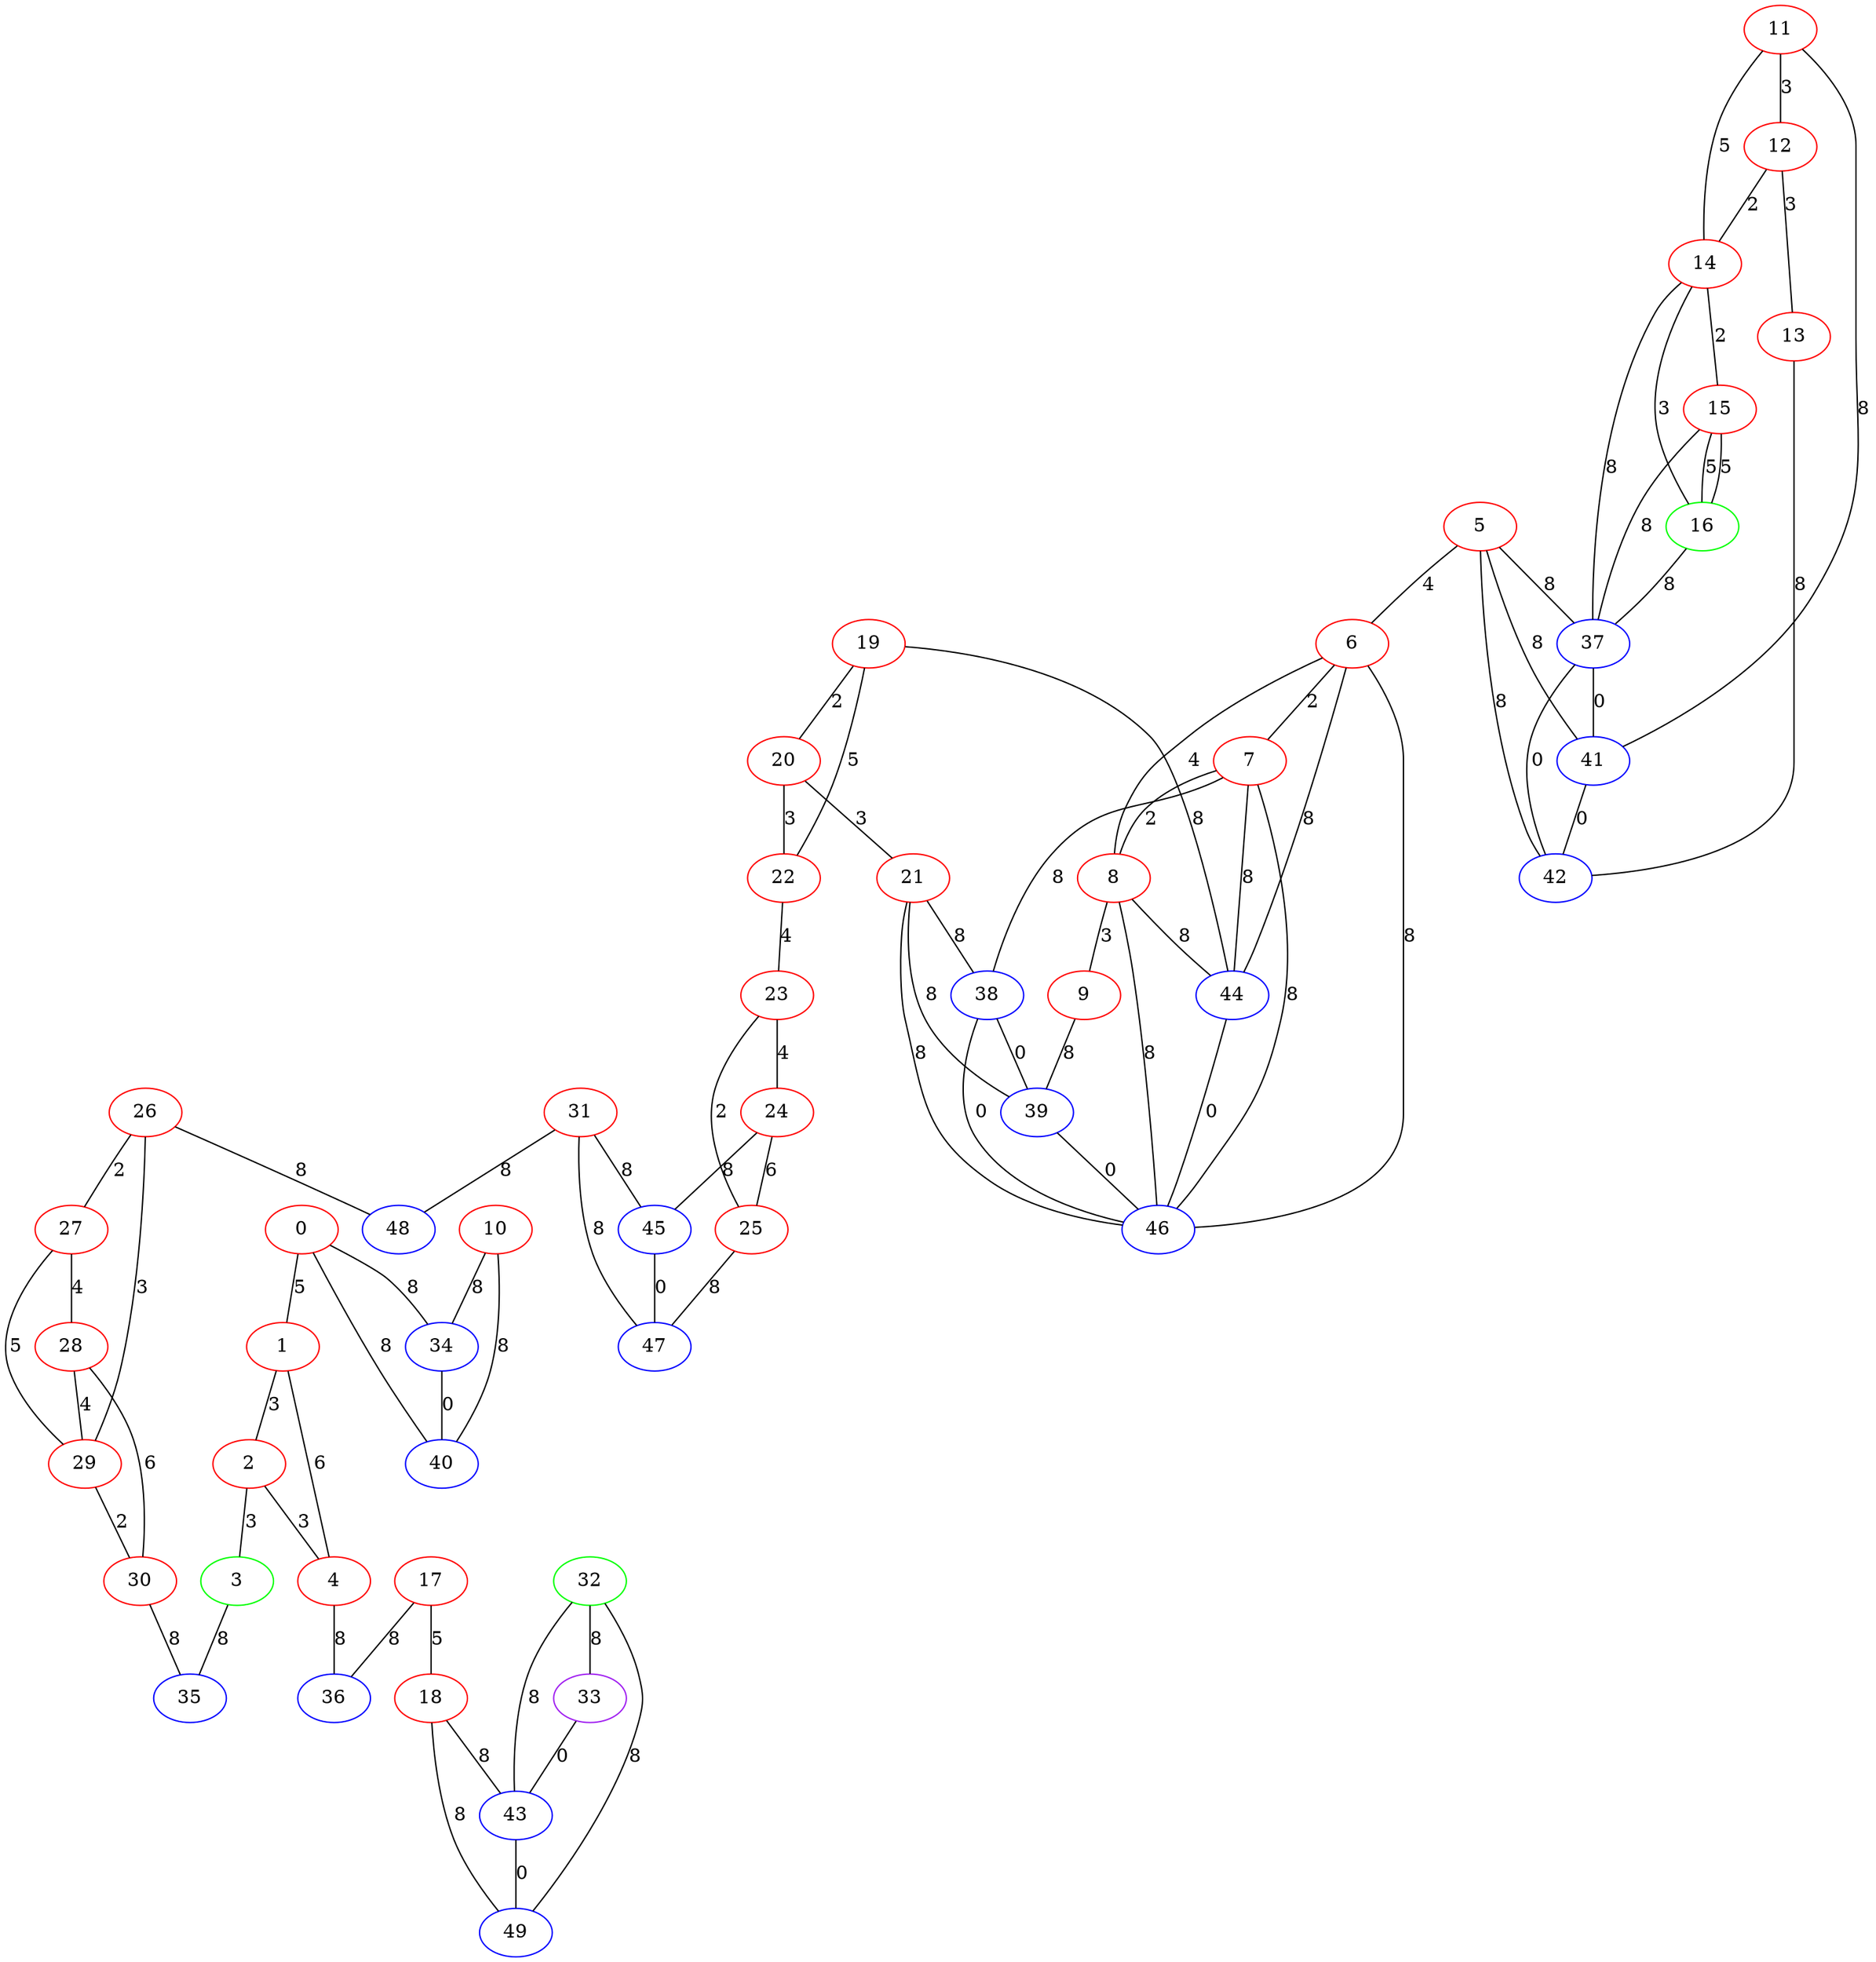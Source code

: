 graph "" {
0 [color=red, weight=1];
1 [color=red, weight=1];
2 [color=red, weight=1];
3 [color=green, weight=2];
4 [color=red, weight=1];
5 [color=red, weight=1];
6 [color=red, weight=1];
7 [color=red, weight=1];
8 [color=red, weight=1];
9 [color=red, weight=1];
10 [color=red, weight=1];
11 [color=red, weight=1];
12 [color=red, weight=1];
13 [color=red, weight=1];
14 [color=red, weight=1];
15 [color=red, weight=1];
16 [color=green, weight=2];
17 [color=red, weight=1];
18 [color=red, weight=1];
19 [color=red, weight=1];
20 [color=red, weight=1];
21 [color=red, weight=1];
22 [color=red, weight=1];
23 [color=red, weight=1];
24 [color=red, weight=1];
25 [color=red, weight=1];
26 [color=red, weight=1];
27 [color=red, weight=1];
28 [color=red, weight=1];
29 [color=red, weight=1];
30 [color=red, weight=1];
31 [color=red, weight=1];
32 [color=green, weight=2];
33 [color=purple, weight=4];
34 [color=blue, weight=3];
35 [color=blue, weight=3];
36 [color=blue, weight=3];
37 [color=blue, weight=3];
38 [color=blue, weight=3];
39 [color=blue, weight=3];
40 [color=blue, weight=3];
41 [color=blue, weight=3];
42 [color=blue, weight=3];
43 [color=blue, weight=3];
44 [color=blue, weight=3];
45 [color=blue, weight=3];
46 [color=blue, weight=3];
47 [color=blue, weight=3];
48 [color=blue, weight=3];
49 [color=blue, weight=3];
0 -- 40  [key=0, label=8];
0 -- 1  [key=0, label=5];
0 -- 34  [key=0, label=8];
1 -- 2  [key=0, label=3];
1 -- 4  [key=0, label=6];
2 -- 3  [key=0, label=3];
2 -- 4  [key=0, label=3];
3 -- 35  [key=0, label=8];
4 -- 36  [key=0, label=8];
5 -- 41  [key=0, label=8];
5 -- 42  [key=0, label=8];
5 -- 37  [key=0, label=8];
5 -- 6  [key=0, label=4];
6 -- 8  [key=0, label=4];
6 -- 44  [key=0, label=8];
6 -- 46  [key=0, label=8];
6 -- 7  [key=0, label=2];
7 -- 8  [key=0, label=2];
7 -- 46  [key=0, label=8];
7 -- 44  [key=0, label=8];
7 -- 38  [key=0, label=8];
8 -- 9  [key=0, label=3];
8 -- 44  [key=0, label=8];
8 -- 46  [key=0, label=8];
9 -- 39  [key=0, label=8];
10 -- 40  [key=0, label=8];
10 -- 34  [key=0, label=8];
11 -- 41  [key=0, label=8];
11 -- 12  [key=0, label=3];
11 -- 14  [key=0, label=5];
12 -- 13  [key=0, label=3];
12 -- 14  [key=0, label=2];
13 -- 42  [key=0, label=8];
14 -- 16  [key=0, label=3];
14 -- 37  [key=0, label=8];
14 -- 15  [key=0, label=2];
15 -- 16  [key=0, label=5];
15 -- 16  [key=1, label=5];
15 -- 37  [key=0, label=8];
16 -- 37  [key=0, label=8];
17 -- 18  [key=0, label=5];
17 -- 36  [key=0, label=8];
18 -- 43  [key=0, label=8];
18 -- 49  [key=0, label=8];
19 -- 44  [key=0, label=8];
19 -- 20  [key=0, label=2];
19 -- 22  [key=0, label=5];
20 -- 21  [key=0, label=3];
20 -- 22  [key=0, label=3];
21 -- 46  [key=0, label=8];
21 -- 38  [key=0, label=8];
21 -- 39  [key=0, label=8];
22 -- 23  [key=0, label=4];
23 -- 24  [key=0, label=4];
23 -- 25  [key=0, label=2];
24 -- 25  [key=0, label=6];
24 -- 45  [key=0, label=8];
25 -- 47  [key=0, label=8];
26 -- 48  [key=0, label=8];
26 -- 27  [key=0, label=2];
26 -- 29  [key=0, label=3];
27 -- 28  [key=0, label=4];
27 -- 29  [key=0, label=5];
28 -- 29  [key=0, label=4];
28 -- 30  [key=0, label=6];
29 -- 30  [key=0, label=2];
30 -- 35  [key=0, label=8];
31 -- 48  [key=0, label=8];
31 -- 45  [key=0, label=8];
31 -- 47  [key=0, label=8];
32 -- 33  [key=0, label=8];
32 -- 43  [key=0, label=8];
32 -- 49  [key=0, label=8];
33 -- 43  [key=0, label=0];
34 -- 40  [key=0, label=0];
37 -- 41  [key=0, label=0];
37 -- 42  [key=0, label=0];
38 -- 39  [key=0, label=0];
38 -- 46  [key=0, label=0];
39 -- 46  [key=0, label=0];
41 -- 42  [key=0, label=0];
43 -- 49  [key=0, label=0];
44 -- 46  [key=0, label=0];
45 -- 47  [key=0, label=0];
}

